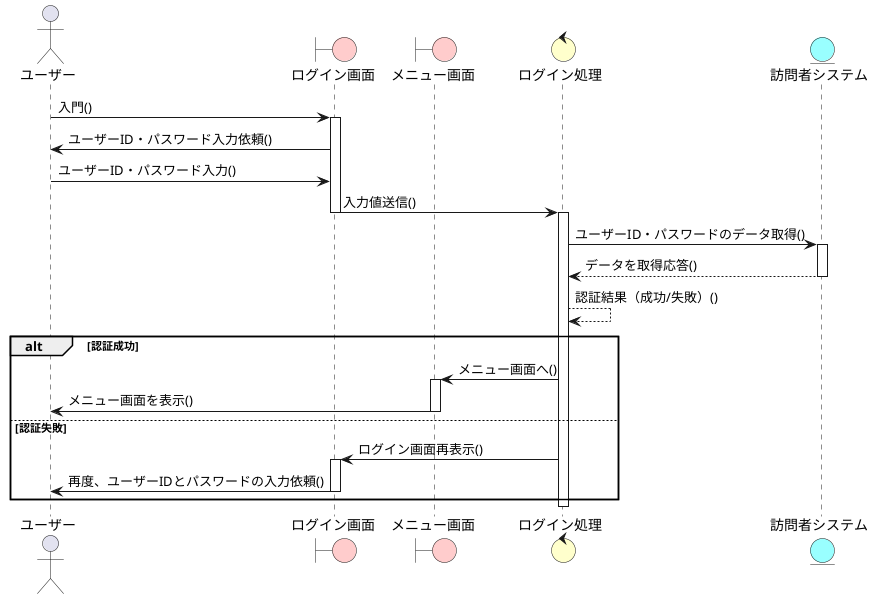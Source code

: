 @startuml
actor ユーザー as Visitor

boundary "ログイン画面" as LoginBoundary #FFCCCC
boundary "メニュー画面" as MenuBoundary #FFCCCC
control "ログイン処理" as LoginControl #FFFFCC
entity "訪問者システム" as VisitorEntity #99FFFF

Visitor -> LoginBoundary : 入門()
activate LoginBoundary

LoginBoundary -> Visitor : ユーザーID・パスワード入力依頼()
Visitor -> LoginBoundary : ユーザーID・パスワード入力()

LoginBoundary -> LoginControl : 入力値送信()
deactivate LoginBoundary
activate LoginControl

LoginControl -> VisitorEntity : ユーザーID・パスワードのデータ取得()
activate VisitorEntity
VisitorEntity --> LoginControl : データを取得応答()
deactivate VisitorEntity

LoginControl --> LoginControl : 認証結果（成功/失敗）()

alt 認証成功
    LoginControl -> MenuBoundary : メニュー画面へ()
    activate MenuBoundary
    MenuBoundary -> Visitor : メニュー画面を表示()
    deactivate MenuBoundary
else 認証失敗
    LoginControl -> LoginBoundary : ログイン画面再表示()
    activate LoginBoundary
    LoginBoundary -> Visitor : 再度、ユーザーIDとパスワードの入力依頼()
    deactivate LoginBoundary
end

deactivate LoginControl

@enduml